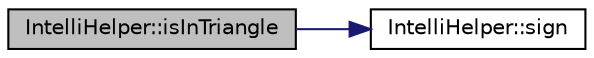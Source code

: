 digraph "IntelliHelper::isInTriangle"
{
 // LATEX_PDF_SIZE
  edge [fontname="Helvetica",fontsize="10",labelfontname="Helvetica",labelfontsize="10"];
  node [fontname="Helvetica",fontsize="10",shape=record];
  rankdir="LR";
  Node1 [label="IntelliHelper::isInTriangle",height=0.2,width=0.4,color="black", fillcolor="grey75", style="filled", fontcolor="black",tooltip="A function to check if a given point is in a triangle."];
  Node1 -> Node2 [color="midnightblue",fontsize="10",style="solid",fontname="Helvetica"];
  Node2 [label="IntelliHelper::sign",height=0.2,width=0.4,color="black", fillcolor="white", style="filled",URL="$namespace_intelli_helper.html#afdd9fe78cc5d21b59642910220768149",tooltip="A function to get the 2*area of a traingle, using its determinat."];
}
